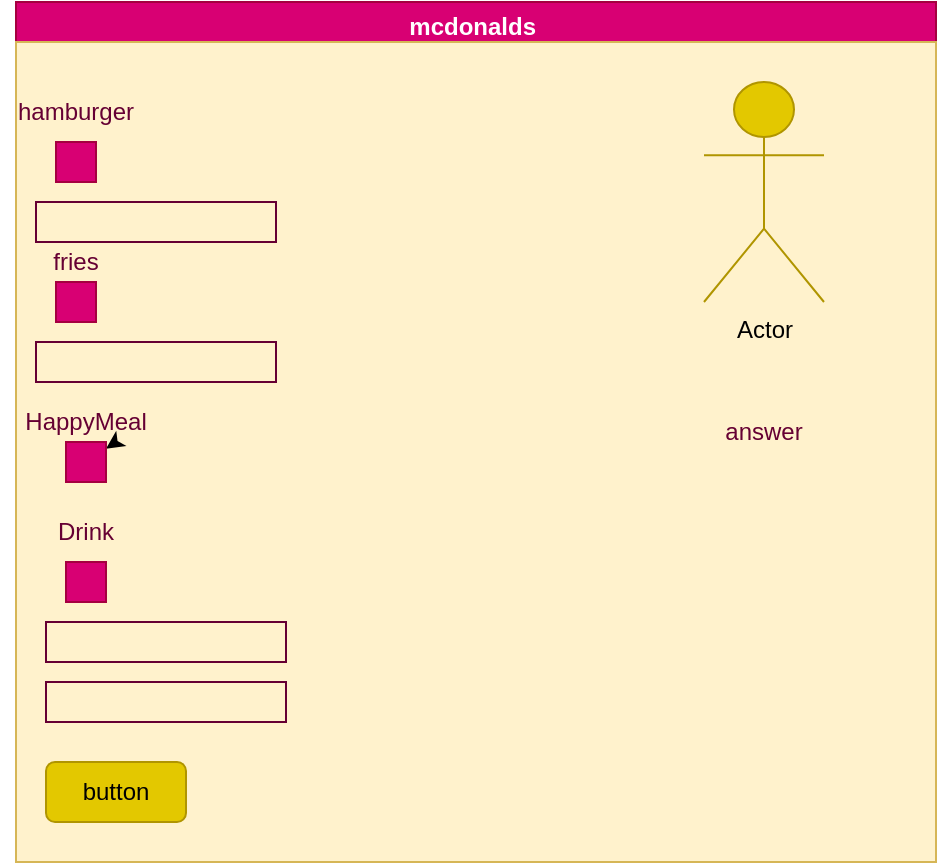 <mxfile>
    <diagram id="-55225dTMH6KRCjdtvrq" name="Page-1">
        <mxGraphModel dx="594" dy="561" grid="1" gridSize="10" guides="1" tooltips="1" connect="1" arrows="1" fold="1" page="1" pageScale="1" pageWidth="827" pageHeight="1169" math="0" shadow="0">
            <root>
                <mxCell id="0"/>
                <mxCell id="1" parent="0"/>
                <mxCell id="2" value="mcdonalds " style="swimlane;fillColor=#d80073;fontColor=#ffffff;strokeColor=#A50040;" parent="1" vertex="1">
                    <mxGeometry x="70" y="190" width="460" height="240" as="geometry"/>
                </mxCell>
                <mxCell id="3" value="" style="rounded=0;whiteSpace=wrap;html=1;fillColor=#fff2cc;strokeColor=#d6b656;" vertex="1" parent="1">
                    <mxGeometry x="70" y="210" width="460" height="410" as="geometry"/>
                </mxCell>
                <mxCell id="5" value="Actor" style="shape=umlActor;verticalLabelPosition=bottom;verticalAlign=top;html=1;outlineConnect=0;fillColor=#e3c800;fontColor=#000000;strokeColor=#B09500;" vertex="1" parent="1">
                    <mxGeometry x="414" y="230" width="60" height="110" as="geometry"/>
                </mxCell>
                <mxCell id="12" value="hamburger" style="text;html=1;align=center;verticalAlign=middle;whiteSpace=wrap;rounded=0;fontColor=#660033;" vertex="1" parent="1">
                    <mxGeometry x="70" y="230" width="60" height="30" as="geometry"/>
                </mxCell>
                <mxCell id="17" value="fries" style="text;html=1;align=center;verticalAlign=middle;whiteSpace=wrap;rounded=0;fontColor=#660033;" vertex="1" parent="1">
                    <mxGeometry x="70" y="310" width="60" height="20" as="geometry"/>
                </mxCell>
                <mxCell id="27" style="edgeStyle=none;html=1;fontColor=#660033;" edge="1" parent="1" target="3">
                    <mxGeometry relative="1" as="geometry">
                        <mxPoint x="70" y="387.5" as="sourcePoint"/>
                    </mxGeometry>
                </mxCell>
                <mxCell id="28" style="edgeStyle=none;html=1;exitX=0.75;exitY=1;exitDx=0;exitDy=0;fontColor=#660033;" edge="1" parent="1" source="19" target="23">
                    <mxGeometry relative="1" as="geometry"/>
                </mxCell>
                <mxCell id="19" value="HappyMeal" style="text;html=1;align=center;verticalAlign=middle;whiteSpace=wrap;rounded=0;fontColor=#660033;" vertex="1" parent="1">
                    <mxGeometry x="75" y="390" width="60" height="20" as="geometry"/>
                </mxCell>
                <mxCell id="20" value="" style="whiteSpace=wrap;html=1;aspect=fixed;fontColor=#ffffff;fillColor=#d80073;strokeColor=#A50040;" vertex="1" parent="1">
                    <mxGeometry x="90" y="260" width="20" height="20" as="geometry"/>
                </mxCell>
                <mxCell id="21" value="" style="whiteSpace=wrap;html=1;aspect=fixed;fontColor=#ffffff;fillColor=#d80073;strokeColor=#A50040;" vertex="1" parent="1">
                    <mxGeometry x="90" y="330" width="20" height="20" as="geometry"/>
                </mxCell>
                <mxCell id="23" value="" style="whiteSpace=wrap;html=1;aspect=fixed;fontColor=#ffffff;fillColor=#d80073;strokeColor=#A50040;" vertex="1" parent="1">
                    <mxGeometry x="95" y="410" width="20" height="20" as="geometry"/>
                </mxCell>
                <mxCell id="43" value="button" style="rounded=1;whiteSpace=wrap;html=1;fontColor=#000000;fillColor=#e3c800;strokeColor=#B09500;" vertex="1" parent="1">
                    <mxGeometry x="85" y="570" width="70" height="30" as="geometry"/>
                </mxCell>
                <mxCell id="44" value="answer" style="text;html=1;strokeColor=none;fillColor=none;align=center;verticalAlign=middle;whiteSpace=wrap;rounded=0;fontColor=#660033;" vertex="1" parent="1">
                    <mxGeometry x="414" y="390" width="60" height="30" as="geometry"/>
                </mxCell>
                <mxCell id="46" value="" style="rounded=0;whiteSpace=wrap;html=1;fontColor=#660033;strokeColor=#660033;fillColor=none;" vertex="1" parent="1">
                    <mxGeometry x="80" y="290" width="120" height="20" as="geometry"/>
                </mxCell>
                <mxCell id="47" value="" style="rounded=0;whiteSpace=wrap;html=1;fontColor=#660033;strokeColor=#660033;fillColor=none;" vertex="1" parent="1">
                    <mxGeometry x="80" y="360" width="120" height="20" as="geometry"/>
                </mxCell>
                <mxCell id="50" value="Drink" style="text;html=1;strokeColor=none;fillColor=none;align=center;verticalAlign=middle;whiteSpace=wrap;rounded=0;fontColor=#660033;" vertex="1" parent="1">
                    <mxGeometry x="75" y="440" width="60" height="30" as="geometry"/>
                </mxCell>
                <mxCell id="51" value="" style="rounded=0;whiteSpace=wrap;html=1;fontColor=#660033;strokeColor=#660033;fillColor=none;" vertex="1" parent="1">
                    <mxGeometry x="85" y="500" width="120" height="20" as="geometry"/>
                </mxCell>
                <mxCell id="53" value="" style="rounded=0;whiteSpace=wrap;html=1;fontColor=#660033;strokeColor=#660033;fillColor=none;" vertex="1" parent="1">
                    <mxGeometry x="85" y="530" width="120" height="20" as="geometry"/>
                </mxCell>
                <mxCell id="54" value="" style="whiteSpace=wrap;html=1;aspect=fixed;fontColor=#ffffff;fillColor=#d80073;strokeColor=#A50040;" vertex="1" parent="1">
                    <mxGeometry x="95" y="470" width="20" height="20" as="geometry"/>
                </mxCell>
            </root>
        </mxGraphModel>
    </diagram>
</mxfile>